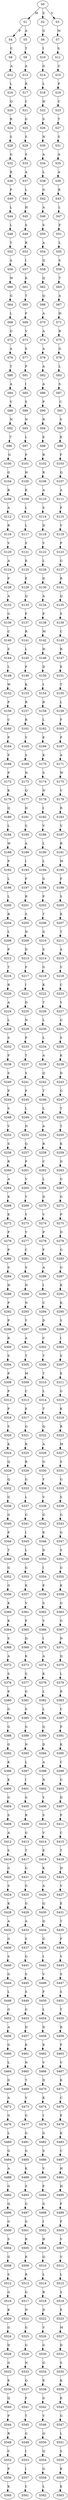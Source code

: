 strict digraph  {
	S0 -> S1 [ label = M ];
	S0 -> S2 [ label = S ];
	S0 -> S3 [ label = V ];
	S1 -> S4 [ label = P ];
	S1 -> S5 [ label = A ];
	S2 -> S6 [ label = G ];
	S3 -> S7 [ label = M ];
	S4 -> S8 [ label = C ];
	S5 -> S9 [ label = T ];
	S6 -> S10 [ label = I ];
	S7 -> S11 [ label = S ];
	S8 -> S12 [ label = A ];
	S9 -> S13 [ label = A ];
	S10 -> S14 [ label = G ];
	S11 -> S15 [ label = C ];
	S12 -> S16 [ label = L ];
	S13 -> S17 [ label = R ];
	S14 -> S18 [ label = L ];
	S15 -> S19 [ label = P ];
	S16 -> S20 [ label = Q ];
	S17 -> S21 [ label = C ];
	S18 -> S22 [ label = H ];
	S19 -> S23 [ label = C ];
	S20 -> S24 [ label = R ];
	S21 -> S25 [ label = G ];
	S22 -> S26 [ label = S ];
	S23 -> S27 [ label = T ];
	S24 -> S28 [ label = S ];
	S25 -> S29 [ label = S ];
	S26 -> S30 [ label = N ];
	S27 -> S31 [ label = S ];
	S28 -> S32 [ label = G ];
	S29 -> S33 [ label = S ];
	S30 -> S34 [ label = A ];
	S31 -> S35 [ label = A ];
	S32 -> S36 [ label = R ];
	S33 -> S37 [ label = A ];
	S34 -> S38 [ label = L ];
	S35 -> S39 [ label = A ];
	S36 -> S40 [ label = P ];
	S37 -> S41 [ label = L ];
	S38 -> S42 [ label = G ];
	S39 -> S43 [ label = R ];
	S40 -> S44 [ label = L ];
	S41 -> S45 [ label = H ];
	S42 -> S46 [ label = A ];
	S43 -> S47 [ label = L ];
	S44 -> S48 [ label = L ];
	S45 -> S49 [ label = S ];
	S46 -> S50 [ label = S ];
	S47 -> S51 [ label = F ];
	S48 -> S52 [ label = Y ];
	S49 -> S53 [ label = R ];
	S50 -> S54 [ label = A ];
	S51 -> S55 [ label = L ];
	S52 -> S56 [ label = A ];
	S53 -> S57 [ label = I ];
	S54 -> S58 [ label = Q ];
	S55 -> S59 [ label = S ];
	S56 -> S60 [ label = W ];
	S57 -> S61 [ label = K ];
	S58 -> S62 [ label = Q ];
	S59 -> S63 [ label = T ];
	S60 -> S64 [ label = G ];
	S61 -> S65 [ label = T ];
	S62 -> S66 [ label = Q ];
	S63 -> S67 [ label = A ];
	S64 -> S68 [ label = L ];
	S65 -> S69 [ label = F ];
	S66 -> S70 [ label = A ];
	S67 -> S71 [ label = H ];
	S68 -> S72 [ label = G ];
	S69 -> S73 [ label = V ];
	S70 -> S74 [ label = A ];
	S71 -> S75 [ label = R ];
	S72 -> S76 [ label = A ];
	S73 -> S77 [ label = S ];
	S74 -> S78 [ label = A ];
	S75 -> S79 [ label = G ];
	S76 -> S80 [ label = T ];
	S77 -> S81 [ label = P ];
	S78 -> S82 [ label = A ];
	S79 -> S83 [ label = L ];
	S80 -> S84 [ label = A ];
	S81 -> S85 [ label = I ];
	S82 -> S86 [ label = A ];
	S83 -> S87 [ label = S ];
	S84 -> S88 [ label = V ];
	S85 -> S89 [ label = S ];
	S86 -> S90 [ label = P ];
	S87 -> S91 [ label = C ];
	S88 -> S92 [ label = N ];
	S89 -> S93 [ label = N ];
	S90 -> S94 [ label = R ];
	S91 -> S95 [ label = S ];
	S92 -> S96 [ label = T ];
	S93 -> S97 [ label = L ];
	S94 -> S98 [ label = E ];
	S95 -> S99 [ label = R ];
	S96 -> S100 [ label = G ];
	S97 -> S101 [ label = P ];
	S98 -> S102 [ label = R ];
	S99 -> S103 [ label = F ];
	S100 -> S104 [ label = G ];
	S101 -> S105 [ label = H ];
	S102 -> S106 [ label = R ];
	S103 -> S107 [ label = Q ];
	S104 -> S108 [ label = R ];
	S105 -> S109 [ label = K ];
	S106 -> S110 [ label = A ];
	S107 -> S111 [ label = A ];
	S108 -> S112 [ label = A ];
	S109 -> S113 [ label = L ];
	S110 -> S114 [ label = S ];
	S111 -> S115 [ label = F ];
	S112 -> S116 [ label = R ];
	S113 -> S117 [ label = L ];
	S114 -> S118 [ label = D ];
	S115 -> S119 [ label = V ];
	S116 -> S120 [ label = V ];
	S117 -> S121 [ label = S ];
	S118 -> S122 [ label = V ];
	S119 -> S123 [ label = P ];
	S120 -> S124 [ label = A ];
	S121 -> S125 [ label = K ];
	S122 -> S126 [ label = L ];
	S123 -> S127 [ label = G ];
	S124 -> S128 [ label = F ];
	S125 -> S129 [ label = E ];
	S126 -> S130 [ label = D ];
	S127 -> S131 [ label = R ];
	S128 -> S132 [ label = A ];
	S129 -> S133 [ label = Q ];
	S130 -> S134 [ label = A ];
	S131 -> S135 [ label = Q ];
	S132 -> S136 [ label = G ];
	S133 -> S137 [ label = F ];
	S134 -> S138 [ label = P ];
	S135 -> S139 [ label = S ];
	S136 -> S140 [ label = C ];
	S137 -> S141 [ label = R ];
	S138 -> S142 [ label = M ];
	S139 -> S143 [ label = C ];
	S140 -> S144 [ label = S ];
	S141 -> S145 [ label = L ];
	S142 -> S146 [ label = H ];
	S143 -> S147 [ label = R ];
	S144 -> S148 [ label = L ];
	S145 -> S149 [ label = P ];
	S146 -> S150 [ label = D ];
	S147 -> S151 [ label = E ];
	S148 -> S152 [ label = W ];
	S149 -> S153 [ label = K ];
	S150 -> S154 [ label = I ];
	S151 -> S155 [ label = T ];
	S152 -> S156 [ label = P ];
	S153 -> S157 [ label = R ];
	S154 -> S158 [ label = R ];
	S155 -> S159 [ label = L ];
	S156 -> S160 [ label = C ];
	S157 -> S161 [ label = R ];
	S158 -> S162 [ label = L ];
	S159 -> S163 [ label = F ];
	S160 -> S164 [ label = P ];
	S161 -> S165 [ label = Y ];
	S162 -> S166 [ label = E ];
	S163 -> S167 [ label = P ];
	S164 -> S168 [ label = F ];
	S165 -> S169 [ label = S ];
	S166 -> S170 [ label = K ];
	S167 -> S171 [ label = A ];
	S168 -> S172 [ label = P ];
	S169 -> S173 [ label = N ];
	S170 -> S174 [ label = S ];
	S171 -> S175 [ label = W ];
	S172 -> S176 [ label = K ];
	S173 -> S177 [ label = Q ];
	S174 -> S178 [ label = N ];
	S175 -> S179 [ label = V ];
	S176 -> S180 [ label = Q ];
	S177 -> S181 [ label = D ];
	S178 -> S182 [ label = I ];
	S179 -> S183 [ label = R ];
	S180 -> S184 [ label = L ];
	S181 -> S185 [ label = S ];
	S182 -> S186 [ label = V ];
	S183 -> S187 [ label = V ];
	S184 -> S188 [ label = W ];
	S185 -> S189 [ label = A ];
	S186 -> S190 [ label = L ];
	S187 -> S191 [ label = R ];
	S188 -> S192 [ label = P ];
	S189 -> S193 [ label = I ];
	S190 -> S194 [ label = L ];
	S191 -> S195 [ label = M ];
	S192 -> S196 [ label = L ];
	S193 -> S197 [ label = F ];
	S194 -> S198 [ label = G ];
	S195 -> S199 [ label = F ];
	S196 -> S200 [ label = L ];
	S197 -> S201 [ label = R ];
	S198 -> S202 [ label = P ];
	S199 -> S203 [ label = S ];
	S200 -> S204 [ label = R ];
	S201 -> S205 [ label = S ];
	S202 -> S206 [ label = T ];
	S203 -> S207 [ label = E ];
	S204 -> S208 [ label = L ];
	S205 -> S209 [ label = N ];
	S206 -> S210 [ label = G ];
	S207 -> S211 [ label = T ];
	S208 -> S212 [ label = P ];
	S209 -> S213 [ label = D ];
	S210 -> S214 [ label = S ];
	S211 -> S215 [ label = A ];
	S212 -> S216 [ label = T ];
	S213 -> S217 [ label = F ];
	S214 -> S218 [ label = G ];
	S215 -> S219 [ label = V ];
	S216 -> S220 [ label = R ];
	S217 -> S221 [ label = I ];
	S218 -> S222 [ label = K ];
	S219 -> S223 [ label = C ];
	S220 -> S224 [ label = A ];
	S221 -> S225 [ label = D ];
	S222 -> S226 [ label = T ];
	S223 -> S227 [ label = Y ];
	S224 -> S228 [ label = L ];
	S225 -> S229 [ label = N ];
	S226 -> S230 [ label = L ];
	S227 -> S231 [ label = G ];
	S228 -> S232 [ label = S ];
	S229 -> S233 [ label = P ];
	S230 -> S234 [ label = L ];
	S231 -> S235 [ label = S ];
	S232 -> S236 [ label = F ];
	S233 -> S237 [ label = T ];
	S234 -> S238 [ label = A ];
	S235 -> S239 [ label = K ];
	S236 -> S240 [ label = S ];
	S237 -> S241 [ label = S ];
	S238 -> S242 [ label = Q ];
	S239 -> S243 [ label = D ];
	S240 -> S244 [ label = P ];
	S241 -> S245 [ label = F ];
	S242 -> S246 [ label = T ];
	S243 -> S247 [ label = G ];
	S244 -> S248 [ label = S ];
	S245 -> S249 [ label = L ];
	S246 -> S250 [ label = L ];
	S247 -> S251 [ label = T ];
	S248 -> S252 [ label = V ];
	S249 -> S253 [ label = N ];
	S250 -> S254 [ label = A ];
	S251 -> S255 [ label = T ];
	S252 -> S256 [ label = S ];
	S253 -> S257 [ label = Q ];
	S254 -> S258 [ label = R ];
	S255 -> S259 [ label = K ];
	S256 -> S260 [ label = R ];
	S257 -> S261 [ label = P ];
	S258 -> S262 [ label = C ];
	S259 -> S263 [ label = D ];
	S260 -> S264 [ label = A ];
	S261 -> S265 [ label = V ];
	S262 -> S266 [ label = L ];
	S263 -> S267 [ label = G ];
	S264 -> S268 [ label = K ];
	S265 -> S269 [ label = Y ];
	S266 -> S270 [ label = D ];
	S267 -> S271 [ label = G ];
	S268 -> S272 [ label = E ];
	S269 -> S273 [ label = V ];
	S270 -> S274 [ label = V ];
	S271 -> S275 [ label = P ];
	S272 -> S276 [ label = P ];
	S273 -> S277 [ label = Y ];
	S274 -> S278 [ label = P ];
	S275 -> S279 [ label = D ];
	S276 -> S280 [ label = P ];
	S277 -> S281 [ label = C ];
	S278 -> S282 [ label = F ];
	S279 -> S283 [ label = G ];
	S280 -> S284 [ label = S ];
	S281 -> S285 [ label = S ];
	S282 -> S286 [ label = A ];
	S283 -> S287 [ label = G ];
	S284 -> S288 [ label = H ];
	S285 -> S289 [ label = N ];
	S286 -> S290 [ label = I ];
	S287 -> S291 [ label = K ];
	S288 -> S292 [ label = P ];
	S289 -> S293 [ label = N ];
	S290 -> S294 [ label = C ];
	S291 -> S295 [ label = K ];
	S292 -> S296 [ label = P ];
	S293 -> S297 [ label = Y ];
	S294 -> S298 [ label = D ];
	S295 -> S299 [ label = S ];
	S296 -> S300 [ label = R ];
	S297 -> S301 [ label = A ];
	S298 -> S302 [ label = C ];
	S299 -> S303 [ label = I ];
	S300 -> S304 [ label = S ];
	S301 -> S305 [ label = T ];
	S302 -> S306 [ label = T ];
	S303 -> S307 [ label = S ];
	S304 -> S308 [ label = P ];
	S305 -> S309 [ label = M ];
	S306 -> S310 [ label = T ];
	S307 -> S311 [ label = E ];
	S308 -> S312 [ label = P ];
	S309 -> S313 [ label = C ];
	S310 -> S314 [ label = L ];
	S311 -> S315 [ label = G ];
	S312 -> S316 [ label = P ];
	S313 -> S317 [ label = E ];
	S314 -> S318 [ label = T ];
	S315 -> S319 [ label = K ];
	S316 -> S320 [ label = S ];
	S317 -> S321 [ label = G ];
	S318 -> S322 [ label = Q ];
	S319 -> S323 [ label = R ];
	S320 -> S324 [ label = K ];
	S321 -> S325 [ label = R ];
	S322 -> S326 [ label = A ];
	S323 -> S327 [ label = M ];
	S324 -> S328 [ label = Q ];
	S325 -> S329 [ label = R ];
	S326 -> S330 [ label = G ];
	S327 -> S331 [ label = S ];
	S328 -> S332 [ label = Q ];
	S329 -> S333 [ label = G ];
	S330 -> S334 [ label = Y ];
	S331 -> S335 [ label = G ];
	S332 -> S336 [ label = G ];
	S333 -> S337 [ label = L ];
	S334 -> S338 [ label = V ];
	S335 -> S339 [ label = S ];
	S336 -> S340 [ label = G ];
	S337 -> S341 [ label = G ];
	S338 -> S342 [ label = G ];
	S339 -> S343 [ label = G ];
	S340 -> S344 [ label = P ];
	S341 -> S345 [ label = I ];
	S342 -> S346 [ label = E ];
	S343 -> S347 [ label = G ];
	S344 -> S348 [ label = T ];
	S345 -> S349 [ label = L ];
	S346 -> S350 [ label = D ];
	S347 -> S351 [ label = S ];
	S348 -> S352 [ label = G ];
	S349 -> S353 [ label = G ];
	S350 -> S354 [ label = I ];
	S351 -> S355 [ label = G ];
	S352 -> S356 [ label = G ];
	S353 -> S357 [ label = K ];
	S354 -> S358 [ label = E ];
	S355 -> S359 [ label = K ];
	S356 -> S360 [ label = K ];
	S357 -> S361 [ label = V ];
	S358 -> S362 [ label = S ];
	S359 -> S363 [ label = G ];
	S360 -> S364 [ label = K ];
	S361 -> S365 [ label = P ];
	S362 -> S366 [ label = V ];
	S363 -> S367 [ label = G ];
	S364 -> S368 [ label = S ];
	S365 -> S369 [ label = D ];
	S366 -> S370 [ label = I ];
	S367 -> S371 [ label = N ];
	S368 -> S372 [ label = A ];
	S369 -> S373 [ label = K ];
	S370 -> S374 [ label = A ];
	S371 -> S375 [ label = Q ];
	S372 -> S376 [ label = S ];
	S373 -> S377 [ label = S ];
	S374 -> S378 [ label = K ];
	S375 -> S379 [ label = L ];
	S376 -> S380 [ label = E ];
	S377 -> S381 [ label = G ];
	S378 -> S382 [ label = L ];
	S379 -> S383 [ label = R ];
	S380 -> S384 [ label = G ];
	S381 -> S385 [ label = S ];
	S382 -> S386 [ label = L ];
	S383 -> S387 [ label = C ];
	S384 -> S388 [ label = G ];
	S385 -> S389 [ label = G ];
	S386 -> S390 [ label = Q ];
	S387 -> S391 [ label = P ];
	S388 -> S392 [ label = G ];
	S389 -> S393 [ label = N ];
	S390 -> S394 [ label = D ];
	S391 -> S395 [ label = K ];
	S392 -> S396 [ label = K ];
	S393 -> S397 [ label = L ];
	S394 -> S398 [ label = A ];
	S395 -> S399 [ label = C ];
	S396 -> S400 [ label = K ];
	S397 -> S401 [ label = I ];
	S398 -> S402 [ label = N ];
	S399 -> S403 [ label = G ];
	S400 -> S404 [ label = G ];
	S401 -> S405 [ label = G ];
	S402 -> S406 [ label = Y ];
	S403 -> S407 [ label = D ];
	S404 -> S408 [ label = S ];
	S405 -> S409 [ label = R ];
	S406 -> S410 [ label = S ];
	S407 -> S411 [ label = P ];
	S408 -> S412 [ label = A ];
	S409 -> S413 [ label = G ];
	S410 -> S414 [ label = V ];
	S411 -> S415 [ label = C ];
	S412 -> S416 [ label = S ];
	S413 -> S417 [ label = T ];
	S414 -> S418 [ label = E ];
	S415 -> S419 [ label = T ];
	S416 -> S420 [ label = G ];
	S417 -> S421 [ label = G ];
	S418 -> S422 [ label = K ];
	S419 -> S423 [ label = H ];
	S420 -> S424 [ label = S ];
	S421 -> S425 [ label = G ];
	S422 -> S426 [ label = A ];
	S423 -> S427 [ label = V ];
	S424 -> S428 [ label = K ];
	S425 -> S429 [ label = G ];
	S426 -> S430 [ label = Q ];
	S427 -> S431 [ label = E ];
	S428 -> S432 [ label = A ];
	S429 -> S433 [ label = A ];
	S430 -> S434 [ label = Q ];
	S431 -> S435 [ label = T ];
	S432 -> S436 [ label = G ];
	S433 -> S437 [ label = S ];
	S434 -> S438 [ label = G ];
	S435 -> S439 [ label = F ];
	S436 -> S440 [ label = S ];
	S437 -> S441 [ label = G ];
	S438 -> S442 [ label = I ];
	S439 -> S443 [ label = V ];
	S440 -> S444 [ label = G ];
	S441 -> S445 [ label = S ];
	S442 -> S446 [ label = V ];
	S443 -> S447 [ label = S ];
	S444 -> S448 [ label = L ];
	S445 -> S449 [ label = S ];
	S446 -> S450 [ label = F ];
	S447 -> S451 [ label = S ];
	S448 -> S452 [ label = G ];
	S449 -> S453 [ label = G ];
	S450 -> S454 [ label = L ];
	S451 -> S455 [ label = T ];
	S452 -> S456 [ label = A ];
	S453 -> S457 [ label = D ];
	S454 -> S458 [ label = D ];
	S455 -> S459 [ label = R ];
	S456 -> S460 [ label = G ];
	S457 -> S461 [ label = K ];
	S458 -> S462 [ label = E ];
	S459 -> S463 [ label = F ];
	S460 -> S464 [ label = L ];
	S461 -> S465 [ label = N ];
	S462 -> S466 [ label = V ];
	S463 -> S467 [ label = V ];
	S464 -> S468 [ label = G ];
	S465 -> S469 [ label = T ];
	S466 -> S470 [ label = D ];
	S467 -> S471 [ label = K ];
	S468 -> S472 [ label = A ];
	S469 -> S473 [ label = V ];
	S470 -> S474 [ label = K ];
	S471 -> S475 [ label = C ];
	S472 -> S476 [ label = G ];
	S473 -> S477 [ label = G ];
	S474 -> S478 [ label = I ];
	S475 -> S479 [ label = E ];
	S476 -> S480 [ label = L ];
	S477 -> S481 [ label = G ];
	S478 -> S482 [ label = G ];
	S479 -> S483 [ label = K ];
	S480 -> S484 [ label = G ];
	S481 -> S485 [ label = G ];
	S482 -> S486 [ label = S ];
	S483 -> S487 [ label = C ];
	S484 -> S488 [ label = A ];
	S485 -> S489 [ label = K ];
	S486 -> S490 [ label = V ];
	S487 -> S491 [ label = H ];
	S488 -> S492 [ label = G ];
	S489 -> S493 [ label = S ];
	S490 -> S494 [ label = P ];
	S491 -> S495 [ label = H ];
	S492 -> S496 [ label = Q ];
	S493 -> S497 [ label = G ];
	S494 -> S498 [ label = G ];
	S495 -> S499 [ label = F ];
	S496 -> S500 [ label = G ];
	S497 -> S501 [ label = G ];
	S498 -> S502 [ label = I ];
	S499 -> S503 [ label = F ];
	S500 -> S504 [ label = S ];
	S501 -> S505 [ label = R ];
	S502 -> S506 [ label = H ];
	S503 -> S507 [ label = V ];
	S504 -> S508 [ label = G ];
	S505 -> S509 [ label = K ];
	S506 -> S510 [ label = Q ];
	S507 -> S511 [ label = V ];
	S508 -> S512 [ label = S ];
	S509 -> S513 [ label = R ];
	S510 -> S514 [ label = L ];
	S511 -> S515 [ label = L ];
	S512 -> S516 [ label = G ];
	S513 -> S517 [ label = G ];
	S514 -> S518 [ label = R ];
	S515 -> S519 [ label = S ];
	S516 -> S520 [ label = K ];
	S517 -> S521 [ label = N ];
	S518 -> S522 [ label = D ];
	S519 -> S523 [ label = E ];
	S520 -> S524 [ label = G ];
	S521 -> S525 [ label = G ];
	S522 -> S526 [ label = V ];
	S523 -> S527 [ label = M ];
	S524 -> S528 [ label = D ];
	S525 -> S529 [ label = G ];
	S526 -> S530 [ label = G ];
	S527 -> S531 [ label = D ];
	S528 -> S532 [ label = G ];
	S529 -> S533 [ label = N ];
	S530 -> S534 [ label = G ];
	S531 -> S535 [ label = S ];
	S532 -> S536 [ label = E ];
	S533 -> S537 [ label = Q ];
	S534 -> S538 [ label = E ];
	S535 -> S539 [ label = K ];
	S536 -> S540 [ label = Q ];
	S537 -> S541 [ label = F ];
	S538 -> S542 [ label = G ];
	S539 -> S543 [ label = K ];
	S540 -> S544 [ label = P ];
	S541 -> S545 [ label = T ];
	S542 -> S546 [ label = V ];
	S543 -> S547 [ label = G ];
	S544 -> S548 [ label = R ];
	S545 -> S549 [ label = G ];
	S546 -> S550 [ label = Q ];
	S547 -> S551 [ label = L ];
	S548 -> S552 [ label = C ];
	S549 -> S553 [ label = I ];
	S550 -> S554 [ label = Q ];
	S551 -> S555 [ label = S ];
	S552 -> S556 [ label = P ];
	S553 -> S557 [ label = I ];
	S554 -> S558 [ label = G ];
	S555 -> S559 [ label = K ];
	S556 -> S560 [ label = K ];
	S557 -> S561 [ label = C ];
	S558 -> S562 [ label = L ];
	S559 -> S563 [ label = E ];
}
